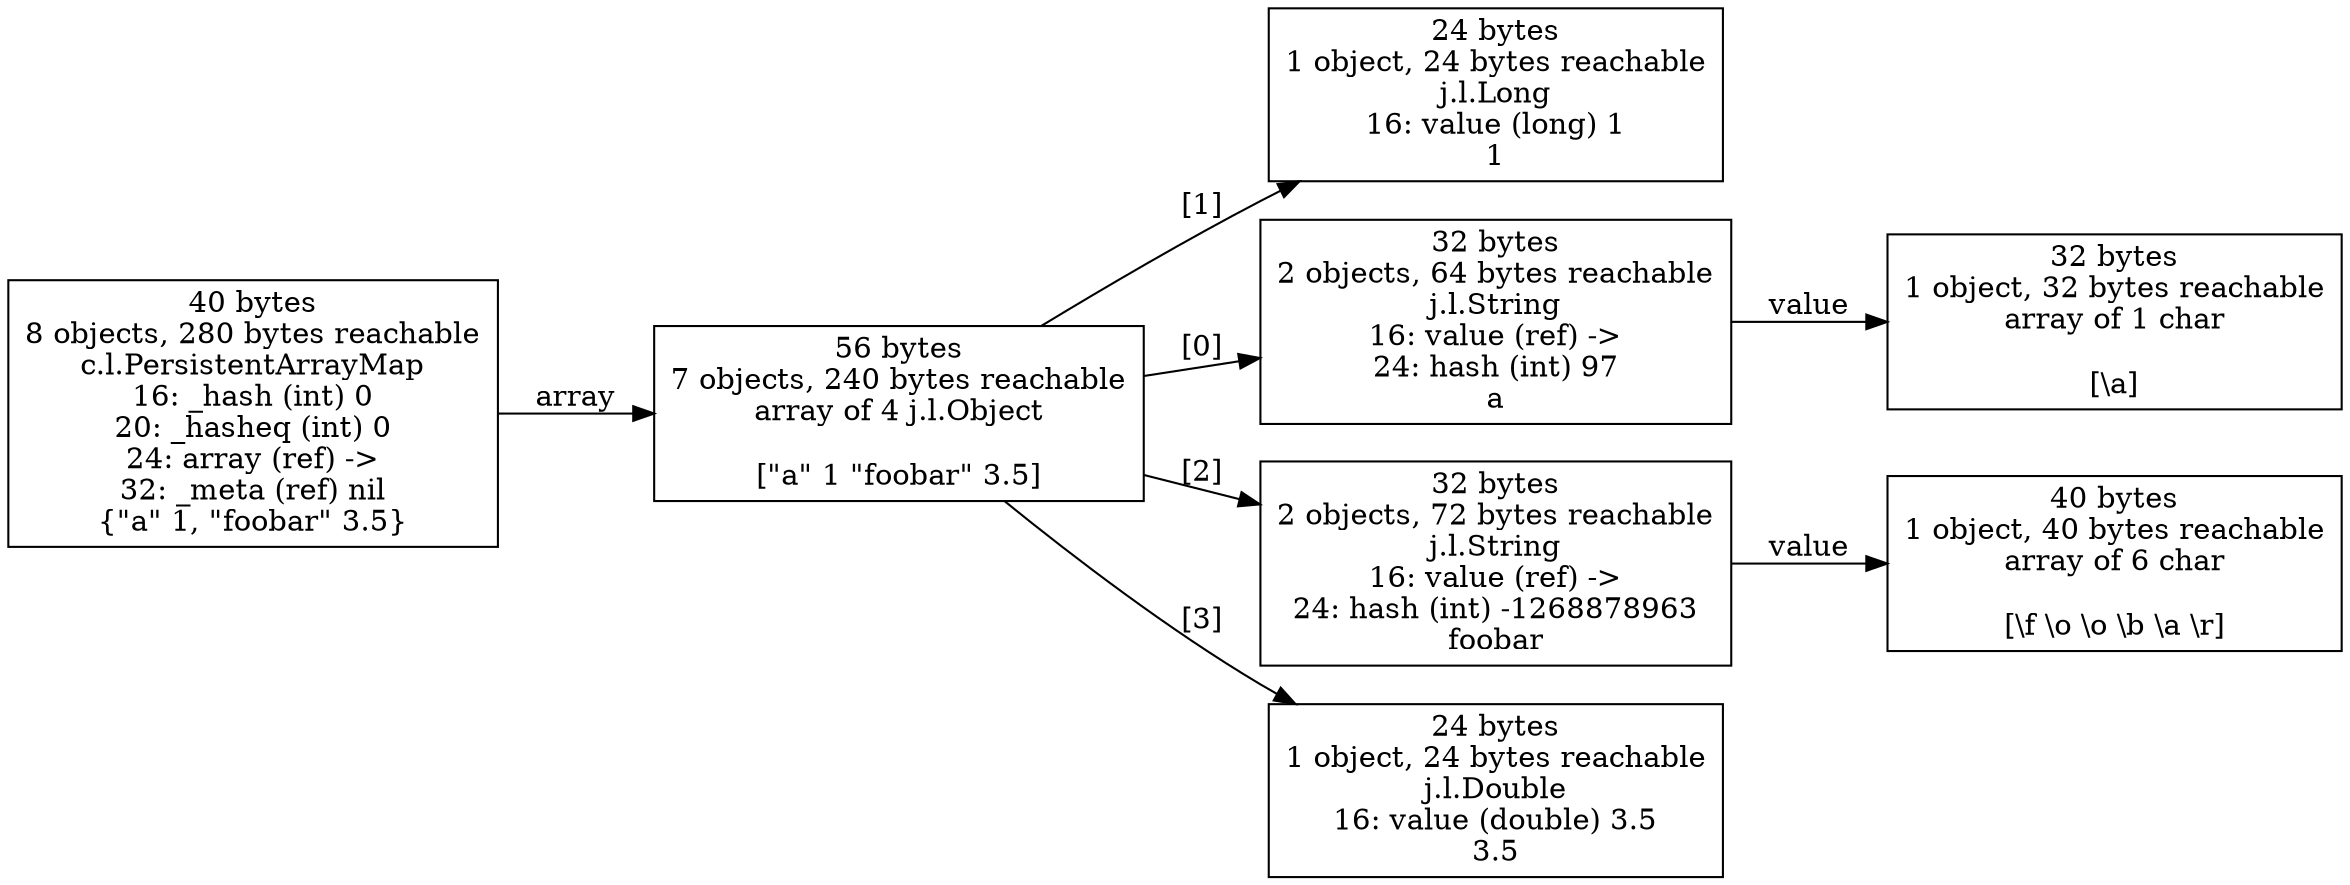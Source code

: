 digraph {
graph [layout=dot,rankdir=LR];
"140321209548904" [label="24 bytes
1 object, 24 bytes reachable
j.l.Long
16: value (long) 1
1",shape=box];
"140321209562432" [label="32 bytes
2 objects, 64 bytes reachable
j.l.String
16: value (ref) ->
24: hash (int) 97
a",shape=box];
"140321209562464" [label="32 bytes
1 object, 32 bytes reachable
array of 1 char

[\\a]",shape=box];
"140322048228496" [label="32 bytes
2 objects, 72 bytes reachable
j.l.String
16: value (ref) ->
24: hash (int) -1268878963
foobar",shape=box];
"140322048228528" [label="40 bytes
1 object, 40 bytes reachable
array of 6 char

[\\f \\o \\o \\b \\a \\r]",shape=box];
"140322052595408" [label="56 bytes
7 objects, 240 bytes reachable
array of 4 j.l.Object

[\"a\" 1 \"foobar\" 3.5]",shape=box];
"140322052596096" [label="24 bytes
1 object, 24 bytes reachable
j.l.Double
16: value (double) 3.5
3.5",shape=box];
"140322052596120" [label="40 bytes
8 objects, 280 bytes reachable
c.l.PersistentArrayMap
16: _hash (int) 0
20: _hasheq (int) 0
24: array (ref) ->
32: _meta (ref) nil
{\"a\" 1, \"foobar\" 3.5}",shape=box];
"140321209562432" -> "140321209562464" ["field-name"=value,label=value];
"140322048228496" -> "140322048228528" ["field-name"=value,label=value];
"140322052595408" -> "140321209562432" ["field-name"="[0]",label="[0]"];
"140322052595408" -> "140321209548904" ["field-name"="[1]",label="[1]"];
"140322052595408" -> "140322048228496" ["field-name"="[2]",label="[2]"];
"140322052595408" -> "140322052596096" ["field-name"="[3]",label="[3]"];
"140322052596120" -> "140322052595408" ["field-name"=array,label=array];
} 